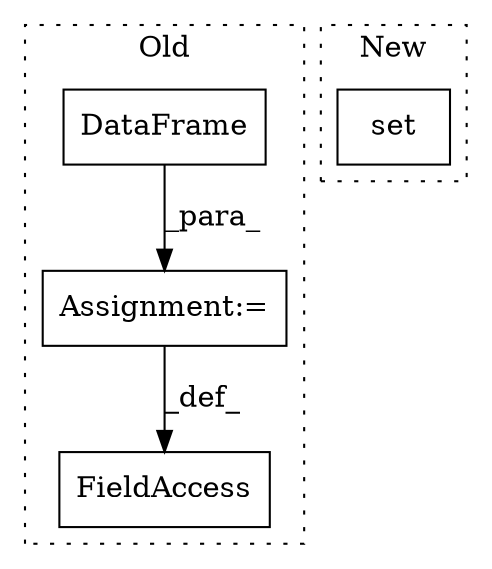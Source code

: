 digraph G {
subgraph cluster0 {
1 [label="DataFrame" a="32" s="2217,2251" l="10,1" shape="box"];
3 [label="Assignment:=" a="7" s="2292" l="1" shape="box"];
4 [label="FieldAccess" a="22" s="2276" l="16" shape="box"];
label = "Old";
style="dotted";
}
subgraph cluster1 {
2 [label="set" a="32" s="1484" l="5" shape="box"];
label = "New";
style="dotted";
}
1 -> 3 [label="_para_"];
3 -> 4 [label="_def_"];
}
